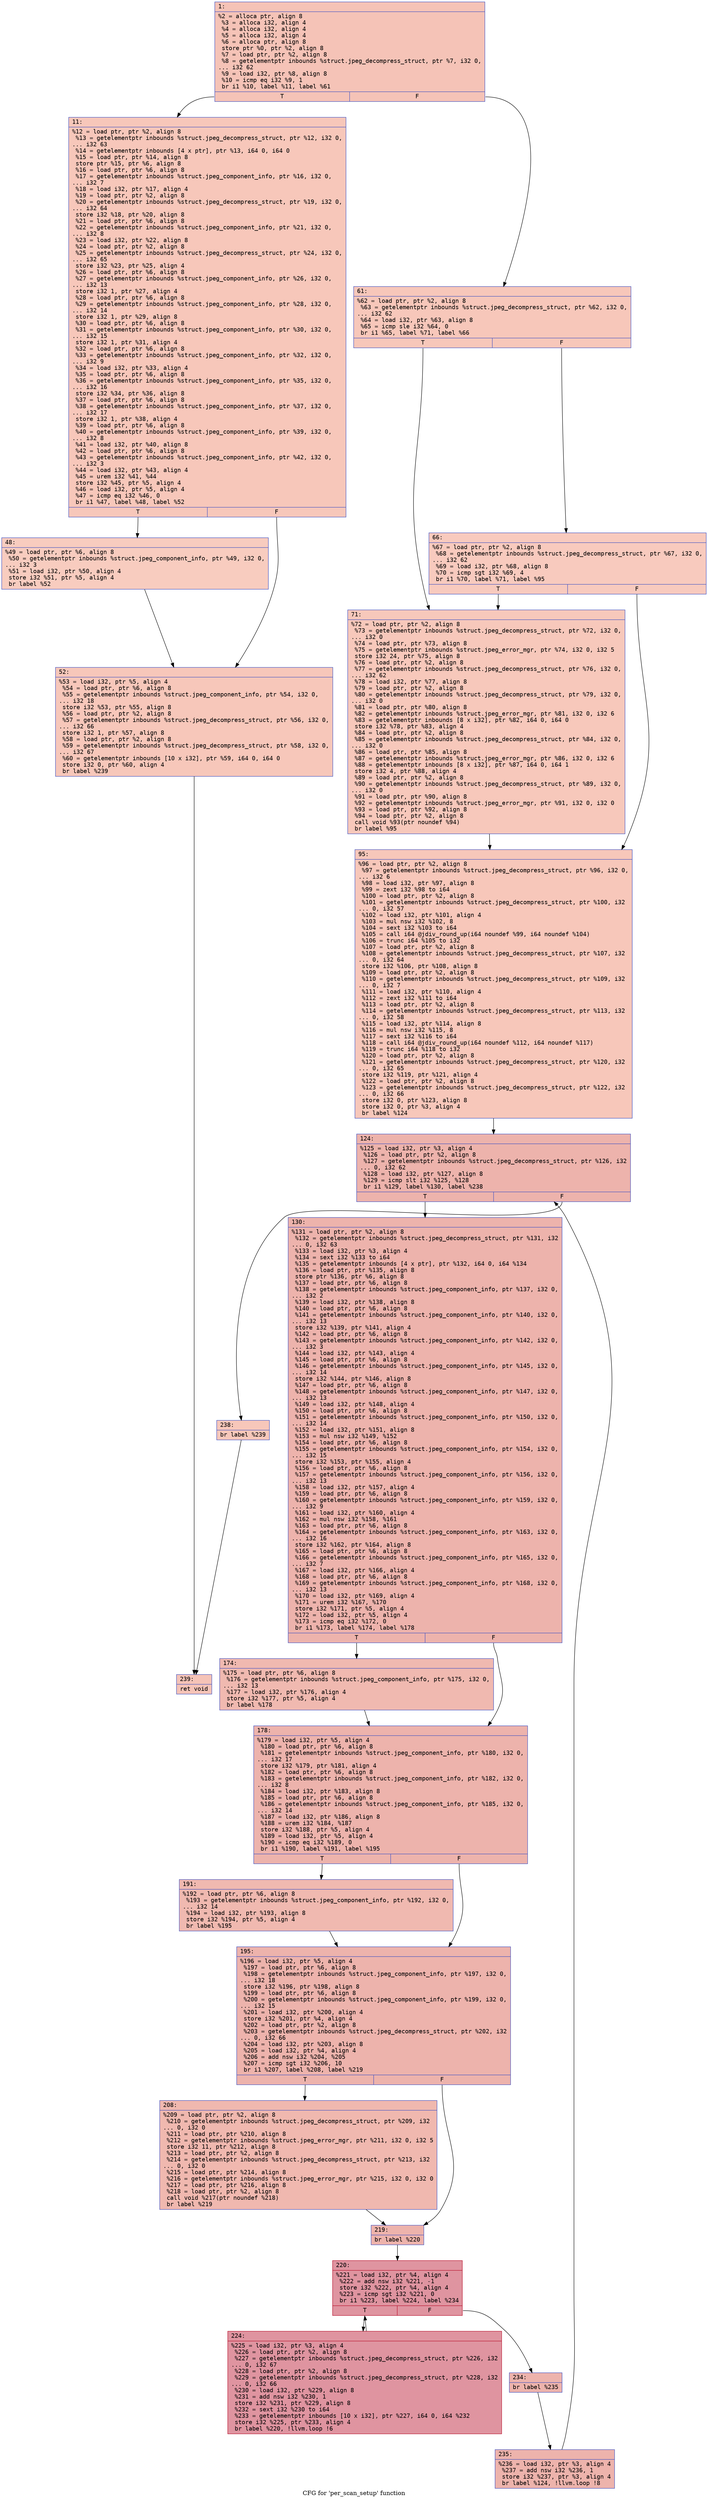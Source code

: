 digraph "CFG for 'per_scan_setup' function" {
	label="CFG for 'per_scan_setup' function";

	Node0x600002cd71b0 [shape=record,color="#3d50c3ff", style=filled, fillcolor="#e8765c70" fontname="Courier",label="{1:\l|  %2 = alloca ptr, align 8\l  %3 = alloca i32, align 4\l  %4 = alloca i32, align 4\l  %5 = alloca i32, align 4\l  %6 = alloca ptr, align 8\l  store ptr %0, ptr %2, align 8\l  %7 = load ptr, ptr %2, align 8\l  %8 = getelementptr inbounds %struct.jpeg_decompress_struct, ptr %7, i32 0,\l... i32 62\l  %9 = load i32, ptr %8, align 8\l  %10 = icmp eq i32 %9, 1\l  br i1 %10, label %11, label %61\l|{<s0>T|<s1>F}}"];
	Node0x600002cd71b0:s0 -> Node0x600002cd72a0[tooltip="1 -> 11\nProbability 50.00%" ];
	Node0x600002cd71b0:s1 -> Node0x600002cd7390[tooltip="1 -> 61\nProbability 50.00%" ];
	Node0x600002cd72a0 [shape=record,color="#3d50c3ff", style=filled, fillcolor="#ec7f6370" fontname="Courier",label="{11:\l|  %12 = load ptr, ptr %2, align 8\l  %13 = getelementptr inbounds %struct.jpeg_decompress_struct, ptr %12, i32 0,\l... i32 63\l  %14 = getelementptr inbounds [4 x ptr], ptr %13, i64 0, i64 0\l  %15 = load ptr, ptr %14, align 8\l  store ptr %15, ptr %6, align 8\l  %16 = load ptr, ptr %6, align 8\l  %17 = getelementptr inbounds %struct.jpeg_component_info, ptr %16, i32 0,\l... i32 7\l  %18 = load i32, ptr %17, align 4\l  %19 = load ptr, ptr %2, align 8\l  %20 = getelementptr inbounds %struct.jpeg_decompress_struct, ptr %19, i32 0,\l... i32 64\l  store i32 %18, ptr %20, align 8\l  %21 = load ptr, ptr %6, align 8\l  %22 = getelementptr inbounds %struct.jpeg_component_info, ptr %21, i32 0,\l... i32 8\l  %23 = load i32, ptr %22, align 8\l  %24 = load ptr, ptr %2, align 8\l  %25 = getelementptr inbounds %struct.jpeg_decompress_struct, ptr %24, i32 0,\l... i32 65\l  store i32 %23, ptr %25, align 4\l  %26 = load ptr, ptr %6, align 8\l  %27 = getelementptr inbounds %struct.jpeg_component_info, ptr %26, i32 0,\l... i32 13\l  store i32 1, ptr %27, align 4\l  %28 = load ptr, ptr %6, align 8\l  %29 = getelementptr inbounds %struct.jpeg_component_info, ptr %28, i32 0,\l... i32 14\l  store i32 1, ptr %29, align 8\l  %30 = load ptr, ptr %6, align 8\l  %31 = getelementptr inbounds %struct.jpeg_component_info, ptr %30, i32 0,\l... i32 15\l  store i32 1, ptr %31, align 4\l  %32 = load ptr, ptr %6, align 8\l  %33 = getelementptr inbounds %struct.jpeg_component_info, ptr %32, i32 0,\l... i32 9\l  %34 = load i32, ptr %33, align 4\l  %35 = load ptr, ptr %6, align 8\l  %36 = getelementptr inbounds %struct.jpeg_component_info, ptr %35, i32 0,\l... i32 16\l  store i32 %34, ptr %36, align 8\l  %37 = load ptr, ptr %6, align 8\l  %38 = getelementptr inbounds %struct.jpeg_component_info, ptr %37, i32 0,\l... i32 17\l  store i32 1, ptr %38, align 4\l  %39 = load ptr, ptr %6, align 8\l  %40 = getelementptr inbounds %struct.jpeg_component_info, ptr %39, i32 0,\l... i32 8\l  %41 = load i32, ptr %40, align 8\l  %42 = load ptr, ptr %6, align 8\l  %43 = getelementptr inbounds %struct.jpeg_component_info, ptr %42, i32 0,\l... i32 3\l  %44 = load i32, ptr %43, align 4\l  %45 = urem i32 %41, %44\l  store i32 %45, ptr %5, align 4\l  %46 = load i32, ptr %5, align 4\l  %47 = icmp eq i32 %46, 0\l  br i1 %47, label %48, label %52\l|{<s0>T|<s1>F}}"];
	Node0x600002cd72a0:s0 -> Node0x600002cd72f0[tooltip="11 -> 48\nProbability 37.50%" ];
	Node0x600002cd72a0:s1 -> Node0x600002cd7340[tooltip="11 -> 52\nProbability 62.50%" ];
	Node0x600002cd72f0 [shape=record,color="#3d50c3ff", style=filled, fillcolor="#f08b6e70" fontname="Courier",label="{48:\l|  %49 = load ptr, ptr %6, align 8\l  %50 = getelementptr inbounds %struct.jpeg_component_info, ptr %49, i32 0,\l... i32 3\l  %51 = load i32, ptr %50, align 4\l  store i32 %51, ptr %5, align 4\l  br label %52\l}"];
	Node0x600002cd72f0 -> Node0x600002cd7340[tooltip="48 -> 52\nProbability 100.00%" ];
	Node0x600002cd7340 [shape=record,color="#3d50c3ff", style=filled, fillcolor="#ec7f6370" fontname="Courier",label="{52:\l|  %53 = load i32, ptr %5, align 4\l  %54 = load ptr, ptr %6, align 8\l  %55 = getelementptr inbounds %struct.jpeg_component_info, ptr %54, i32 0,\l... i32 18\l  store i32 %53, ptr %55, align 8\l  %56 = load ptr, ptr %2, align 8\l  %57 = getelementptr inbounds %struct.jpeg_decompress_struct, ptr %56, i32 0,\l... i32 66\l  store i32 1, ptr %57, align 8\l  %58 = load ptr, ptr %2, align 8\l  %59 = getelementptr inbounds %struct.jpeg_decompress_struct, ptr %58, i32 0,\l... i32 67\l  %60 = getelementptr inbounds [10 x i32], ptr %59, i64 0, i64 0\l  store i32 0, ptr %60, align 4\l  br label %239\l}"];
	Node0x600002cd7340 -> Node0x600002cd78e0[tooltip="52 -> 239\nProbability 100.00%" ];
	Node0x600002cd7390 [shape=record,color="#3d50c3ff", style=filled, fillcolor="#ec7f6370" fontname="Courier",label="{61:\l|  %62 = load ptr, ptr %2, align 8\l  %63 = getelementptr inbounds %struct.jpeg_decompress_struct, ptr %62, i32 0,\l... i32 62\l  %64 = load i32, ptr %63, align 8\l  %65 = icmp sle i32 %64, 0\l  br i1 %65, label %71, label %66\l|{<s0>T|<s1>F}}"];
	Node0x600002cd7390:s0 -> Node0x600002cd7430[tooltip="61 -> 71\nProbability 50.00%" ];
	Node0x600002cd7390:s1 -> Node0x600002cd73e0[tooltip="61 -> 66\nProbability 50.00%" ];
	Node0x600002cd73e0 [shape=record,color="#3d50c3ff", style=filled, fillcolor="#ef886b70" fontname="Courier",label="{66:\l|  %67 = load ptr, ptr %2, align 8\l  %68 = getelementptr inbounds %struct.jpeg_decompress_struct, ptr %67, i32 0,\l... i32 62\l  %69 = load i32, ptr %68, align 8\l  %70 = icmp sgt i32 %69, 4\l  br i1 %70, label %71, label %95\l|{<s0>T|<s1>F}}"];
	Node0x600002cd73e0:s0 -> Node0x600002cd7430[tooltip="66 -> 71\nProbability 50.00%" ];
	Node0x600002cd73e0:s1 -> Node0x600002cd7480[tooltip="66 -> 95\nProbability 50.00%" ];
	Node0x600002cd7430 [shape=record,color="#3d50c3ff", style=filled, fillcolor="#ed836670" fontname="Courier",label="{71:\l|  %72 = load ptr, ptr %2, align 8\l  %73 = getelementptr inbounds %struct.jpeg_decompress_struct, ptr %72, i32 0,\l... i32 0\l  %74 = load ptr, ptr %73, align 8\l  %75 = getelementptr inbounds %struct.jpeg_error_mgr, ptr %74, i32 0, i32 5\l  store i32 24, ptr %75, align 8\l  %76 = load ptr, ptr %2, align 8\l  %77 = getelementptr inbounds %struct.jpeg_decompress_struct, ptr %76, i32 0,\l... i32 62\l  %78 = load i32, ptr %77, align 8\l  %79 = load ptr, ptr %2, align 8\l  %80 = getelementptr inbounds %struct.jpeg_decompress_struct, ptr %79, i32 0,\l... i32 0\l  %81 = load ptr, ptr %80, align 8\l  %82 = getelementptr inbounds %struct.jpeg_error_mgr, ptr %81, i32 0, i32 6\l  %83 = getelementptr inbounds [8 x i32], ptr %82, i64 0, i64 0\l  store i32 %78, ptr %83, align 4\l  %84 = load ptr, ptr %2, align 8\l  %85 = getelementptr inbounds %struct.jpeg_decompress_struct, ptr %84, i32 0,\l... i32 0\l  %86 = load ptr, ptr %85, align 8\l  %87 = getelementptr inbounds %struct.jpeg_error_mgr, ptr %86, i32 0, i32 6\l  %88 = getelementptr inbounds [8 x i32], ptr %87, i64 0, i64 1\l  store i32 4, ptr %88, align 4\l  %89 = load ptr, ptr %2, align 8\l  %90 = getelementptr inbounds %struct.jpeg_decompress_struct, ptr %89, i32 0,\l... i32 0\l  %91 = load ptr, ptr %90, align 8\l  %92 = getelementptr inbounds %struct.jpeg_error_mgr, ptr %91, i32 0, i32 0\l  %93 = load ptr, ptr %92, align 8\l  %94 = load ptr, ptr %2, align 8\l  call void %93(ptr noundef %94)\l  br label %95\l}"];
	Node0x600002cd7430 -> Node0x600002cd7480[tooltip="71 -> 95\nProbability 100.00%" ];
	Node0x600002cd7480 [shape=record,color="#3d50c3ff", style=filled, fillcolor="#ec7f6370" fontname="Courier",label="{95:\l|  %96 = load ptr, ptr %2, align 8\l  %97 = getelementptr inbounds %struct.jpeg_decompress_struct, ptr %96, i32 0,\l... i32 6\l  %98 = load i32, ptr %97, align 8\l  %99 = zext i32 %98 to i64\l  %100 = load ptr, ptr %2, align 8\l  %101 = getelementptr inbounds %struct.jpeg_decompress_struct, ptr %100, i32\l... 0, i32 57\l  %102 = load i32, ptr %101, align 4\l  %103 = mul nsw i32 %102, 8\l  %104 = sext i32 %103 to i64\l  %105 = call i64 @jdiv_round_up(i64 noundef %99, i64 noundef %104)\l  %106 = trunc i64 %105 to i32\l  %107 = load ptr, ptr %2, align 8\l  %108 = getelementptr inbounds %struct.jpeg_decompress_struct, ptr %107, i32\l... 0, i32 64\l  store i32 %106, ptr %108, align 8\l  %109 = load ptr, ptr %2, align 8\l  %110 = getelementptr inbounds %struct.jpeg_decompress_struct, ptr %109, i32\l... 0, i32 7\l  %111 = load i32, ptr %110, align 4\l  %112 = zext i32 %111 to i64\l  %113 = load ptr, ptr %2, align 8\l  %114 = getelementptr inbounds %struct.jpeg_decompress_struct, ptr %113, i32\l... 0, i32 58\l  %115 = load i32, ptr %114, align 8\l  %116 = mul nsw i32 %115, 8\l  %117 = sext i32 %116 to i64\l  %118 = call i64 @jdiv_round_up(i64 noundef %112, i64 noundef %117)\l  %119 = trunc i64 %118 to i32\l  %120 = load ptr, ptr %2, align 8\l  %121 = getelementptr inbounds %struct.jpeg_decompress_struct, ptr %120, i32\l... 0, i32 65\l  store i32 %119, ptr %121, align 4\l  %122 = load ptr, ptr %2, align 8\l  %123 = getelementptr inbounds %struct.jpeg_decompress_struct, ptr %122, i32\l... 0, i32 66\l  store i32 0, ptr %123, align 8\l  store i32 0, ptr %3, align 4\l  br label %124\l}"];
	Node0x600002cd7480 -> Node0x600002cd74d0[tooltip="95 -> 124\nProbability 100.00%" ];
	Node0x600002cd74d0 [shape=record,color="#3d50c3ff", style=filled, fillcolor="#d6524470" fontname="Courier",label="{124:\l|  %125 = load i32, ptr %3, align 4\l  %126 = load ptr, ptr %2, align 8\l  %127 = getelementptr inbounds %struct.jpeg_decompress_struct, ptr %126, i32\l... 0, i32 62\l  %128 = load i32, ptr %127, align 8\l  %129 = icmp slt i32 %125, %128\l  br i1 %129, label %130, label %238\l|{<s0>T|<s1>F}}"];
	Node0x600002cd74d0:s0 -> Node0x600002cd7520[tooltip="124 -> 130\nProbability 96.88%" ];
	Node0x600002cd74d0:s1 -> Node0x600002cd7890[tooltip="124 -> 238\nProbability 3.12%" ];
	Node0x600002cd7520 [shape=record,color="#3d50c3ff", style=filled, fillcolor="#d6524470" fontname="Courier",label="{130:\l|  %131 = load ptr, ptr %2, align 8\l  %132 = getelementptr inbounds %struct.jpeg_decompress_struct, ptr %131, i32\l... 0, i32 63\l  %133 = load i32, ptr %3, align 4\l  %134 = sext i32 %133 to i64\l  %135 = getelementptr inbounds [4 x ptr], ptr %132, i64 0, i64 %134\l  %136 = load ptr, ptr %135, align 8\l  store ptr %136, ptr %6, align 8\l  %137 = load ptr, ptr %6, align 8\l  %138 = getelementptr inbounds %struct.jpeg_component_info, ptr %137, i32 0,\l... i32 2\l  %139 = load i32, ptr %138, align 8\l  %140 = load ptr, ptr %6, align 8\l  %141 = getelementptr inbounds %struct.jpeg_component_info, ptr %140, i32 0,\l... i32 13\l  store i32 %139, ptr %141, align 4\l  %142 = load ptr, ptr %6, align 8\l  %143 = getelementptr inbounds %struct.jpeg_component_info, ptr %142, i32 0,\l... i32 3\l  %144 = load i32, ptr %143, align 4\l  %145 = load ptr, ptr %6, align 8\l  %146 = getelementptr inbounds %struct.jpeg_component_info, ptr %145, i32 0,\l... i32 14\l  store i32 %144, ptr %146, align 8\l  %147 = load ptr, ptr %6, align 8\l  %148 = getelementptr inbounds %struct.jpeg_component_info, ptr %147, i32 0,\l... i32 13\l  %149 = load i32, ptr %148, align 4\l  %150 = load ptr, ptr %6, align 8\l  %151 = getelementptr inbounds %struct.jpeg_component_info, ptr %150, i32 0,\l... i32 14\l  %152 = load i32, ptr %151, align 8\l  %153 = mul nsw i32 %149, %152\l  %154 = load ptr, ptr %6, align 8\l  %155 = getelementptr inbounds %struct.jpeg_component_info, ptr %154, i32 0,\l... i32 15\l  store i32 %153, ptr %155, align 4\l  %156 = load ptr, ptr %6, align 8\l  %157 = getelementptr inbounds %struct.jpeg_component_info, ptr %156, i32 0,\l... i32 13\l  %158 = load i32, ptr %157, align 4\l  %159 = load ptr, ptr %6, align 8\l  %160 = getelementptr inbounds %struct.jpeg_component_info, ptr %159, i32 0,\l... i32 9\l  %161 = load i32, ptr %160, align 4\l  %162 = mul nsw i32 %158, %161\l  %163 = load ptr, ptr %6, align 8\l  %164 = getelementptr inbounds %struct.jpeg_component_info, ptr %163, i32 0,\l... i32 16\l  store i32 %162, ptr %164, align 8\l  %165 = load ptr, ptr %6, align 8\l  %166 = getelementptr inbounds %struct.jpeg_component_info, ptr %165, i32 0,\l... i32 7\l  %167 = load i32, ptr %166, align 4\l  %168 = load ptr, ptr %6, align 8\l  %169 = getelementptr inbounds %struct.jpeg_component_info, ptr %168, i32 0,\l... i32 13\l  %170 = load i32, ptr %169, align 4\l  %171 = urem i32 %167, %170\l  store i32 %171, ptr %5, align 4\l  %172 = load i32, ptr %5, align 4\l  %173 = icmp eq i32 %172, 0\l  br i1 %173, label %174, label %178\l|{<s0>T|<s1>F}}"];
	Node0x600002cd7520:s0 -> Node0x600002cd7570[tooltip="130 -> 174\nProbability 37.50%" ];
	Node0x600002cd7520:s1 -> Node0x600002cd75c0[tooltip="130 -> 178\nProbability 62.50%" ];
	Node0x600002cd7570 [shape=record,color="#3d50c3ff", style=filled, fillcolor="#de614d70" fontname="Courier",label="{174:\l|  %175 = load ptr, ptr %6, align 8\l  %176 = getelementptr inbounds %struct.jpeg_component_info, ptr %175, i32 0,\l... i32 13\l  %177 = load i32, ptr %176, align 4\l  store i32 %177, ptr %5, align 4\l  br label %178\l}"];
	Node0x600002cd7570 -> Node0x600002cd75c0[tooltip="174 -> 178\nProbability 100.00%" ];
	Node0x600002cd75c0 [shape=record,color="#3d50c3ff", style=filled, fillcolor="#d6524470" fontname="Courier",label="{178:\l|  %179 = load i32, ptr %5, align 4\l  %180 = load ptr, ptr %6, align 8\l  %181 = getelementptr inbounds %struct.jpeg_component_info, ptr %180, i32 0,\l... i32 17\l  store i32 %179, ptr %181, align 4\l  %182 = load ptr, ptr %6, align 8\l  %183 = getelementptr inbounds %struct.jpeg_component_info, ptr %182, i32 0,\l... i32 8\l  %184 = load i32, ptr %183, align 8\l  %185 = load ptr, ptr %6, align 8\l  %186 = getelementptr inbounds %struct.jpeg_component_info, ptr %185, i32 0,\l... i32 14\l  %187 = load i32, ptr %186, align 8\l  %188 = urem i32 %184, %187\l  store i32 %188, ptr %5, align 4\l  %189 = load i32, ptr %5, align 4\l  %190 = icmp eq i32 %189, 0\l  br i1 %190, label %191, label %195\l|{<s0>T|<s1>F}}"];
	Node0x600002cd75c0:s0 -> Node0x600002cd7610[tooltip="178 -> 191\nProbability 37.50%" ];
	Node0x600002cd75c0:s1 -> Node0x600002cd7660[tooltip="178 -> 195\nProbability 62.50%" ];
	Node0x600002cd7610 [shape=record,color="#3d50c3ff", style=filled, fillcolor="#de614d70" fontname="Courier",label="{191:\l|  %192 = load ptr, ptr %6, align 8\l  %193 = getelementptr inbounds %struct.jpeg_component_info, ptr %192, i32 0,\l... i32 14\l  %194 = load i32, ptr %193, align 8\l  store i32 %194, ptr %5, align 4\l  br label %195\l}"];
	Node0x600002cd7610 -> Node0x600002cd7660[tooltip="191 -> 195\nProbability 100.00%" ];
	Node0x600002cd7660 [shape=record,color="#3d50c3ff", style=filled, fillcolor="#d6524470" fontname="Courier",label="{195:\l|  %196 = load i32, ptr %5, align 4\l  %197 = load ptr, ptr %6, align 8\l  %198 = getelementptr inbounds %struct.jpeg_component_info, ptr %197, i32 0,\l... i32 18\l  store i32 %196, ptr %198, align 8\l  %199 = load ptr, ptr %6, align 8\l  %200 = getelementptr inbounds %struct.jpeg_component_info, ptr %199, i32 0,\l... i32 15\l  %201 = load i32, ptr %200, align 4\l  store i32 %201, ptr %4, align 4\l  %202 = load ptr, ptr %2, align 8\l  %203 = getelementptr inbounds %struct.jpeg_decompress_struct, ptr %202, i32\l... 0, i32 66\l  %204 = load i32, ptr %203, align 8\l  %205 = load i32, ptr %4, align 4\l  %206 = add nsw i32 %204, %205\l  %207 = icmp sgt i32 %206, 10\l  br i1 %207, label %208, label %219\l|{<s0>T|<s1>F}}"];
	Node0x600002cd7660:s0 -> Node0x600002cd76b0[tooltip="195 -> 208\nProbability 50.00%" ];
	Node0x600002cd7660:s1 -> Node0x600002cd7700[tooltip="195 -> 219\nProbability 50.00%" ];
	Node0x600002cd76b0 [shape=record,color="#3d50c3ff", style=filled, fillcolor="#dc5d4a70" fontname="Courier",label="{208:\l|  %209 = load ptr, ptr %2, align 8\l  %210 = getelementptr inbounds %struct.jpeg_decompress_struct, ptr %209, i32\l... 0, i32 0\l  %211 = load ptr, ptr %210, align 8\l  %212 = getelementptr inbounds %struct.jpeg_error_mgr, ptr %211, i32 0, i32 5\l  store i32 11, ptr %212, align 8\l  %213 = load ptr, ptr %2, align 8\l  %214 = getelementptr inbounds %struct.jpeg_decompress_struct, ptr %213, i32\l... 0, i32 0\l  %215 = load ptr, ptr %214, align 8\l  %216 = getelementptr inbounds %struct.jpeg_error_mgr, ptr %215, i32 0, i32 0\l  %217 = load ptr, ptr %216, align 8\l  %218 = load ptr, ptr %2, align 8\l  call void %217(ptr noundef %218)\l  br label %219\l}"];
	Node0x600002cd76b0 -> Node0x600002cd7700[tooltip="208 -> 219\nProbability 100.00%" ];
	Node0x600002cd7700 [shape=record,color="#3d50c3ff", style=filled, fillcolor="#d6524470" fontname="Courier",label="{219:\l|  br label %220\l}"];
	Node0x600002cd7700 -> Node0x600002cd7750[tooltip="219 -> 220\nProbability 100.00%" ];
	Node0x600002cd7750 [shape=record,color="#b70d28ff", style=filled, fillcolor="#b70d2870" fontname="Courier",label="{220:\l|  %221 = load i32, ptr %4, align 4\l  %222 = add nsw i32 %221, -1\l  store i32 %222, ptr %4, align 4\l  %223 = icmp sgt i32 %221, 0\l  br i1 %223, label %224, label %234\l|{<s0>T|<s1>F}}"];
	Node0x600002cd7750:s0 -> Node0x600002cd77a0[tooltip="220 -> 224\nProbability 96.88%" ];
	Node0x600002cd7750:s1 -> Node0x600002cd77f0[tooltip="220 -> 234\nProbability 3.12%" ];
	Node0x600002cd77a0 [shape=record,color="#b70d28ff", style=filled, fillcolor="#b70d2870" fontname="Courier",label="{224:\l|  %225 = load i32, ptr %3, align 4\l  %226 = load ptr, ptr %2, align 8\l  %227 = getelementptr inbounds %struct.jpeg_decompress_struct, ptr %226, i32\l... 0, i32 67\l  %228 = load ptr, ptr %2, align 8\l  %229 = getelementptr inbounds %struct.jpeg_decompress_struct, ptr %228, i32\l... 0, i32 66\l  %230 = load i32, ptr %229, align 8\l  %231 = add nsw i32 %230, 1\l  store i32 %231, ptr %229, align 8\l  %232 = sext i32 %230 to i64\l  %233 = getelementptr inbounds [10 x i32], ptr %227, i64 0, i64 %232\l  store i32 %225, ptr %233, align 4\l  br label %220, !llvm.loop !6\l}"];
	Node0x600002cd77a0 -> Node0x600002cd7750[tooltip="224 -> 220\nProbability 100.00%" ];
	Node0x600002cd77f0 [shape=record,color="#3d50c3ff", style=filled, fillcolor="#d6524470" fontname="Courier",label="{234:\l|  br label %235\l}"];
	Node0x600002cd77f0 -> Node0x600002cd7840[tooltip="234 -> 235\nProbability 100.00%" ];
	Node0x600002cd7840 [shape=record,color="#3d50c3ff", style=filled, fillcolor="#d6524470" fontname="Courier",label="{235:\l|  %236 = load i32, ptr %3, align 4\l  %237 = add nsw i32 %236, 1\l  store i32 %237, ptr %3, align 4\l  br label %124, !llvm.loop !8\l}"];
	Node0x600002cd7840 -> Node0x600002cd74d0[tooltip="235 -> 124\nProbability 100.00%" ];
	Node0x600002cd7890 [shape=record,color="#3d50c3ff", style=filled, fillcolor="#ec7f6370" fontname="Courier",label="{238:\l|  br label %239\l}"];
	Node0x600002cd7890 -> Node0x600002cd78e0[tooltip="238 -> 239\nProbability 100.00%" ];
	Node0x600002cd78e0 [shape=record,color="#3d50c3ff", style=filled, fillcolor="#e8765c70" fontname="Courier",label="{239:\l|  ret void\l}"];
}

